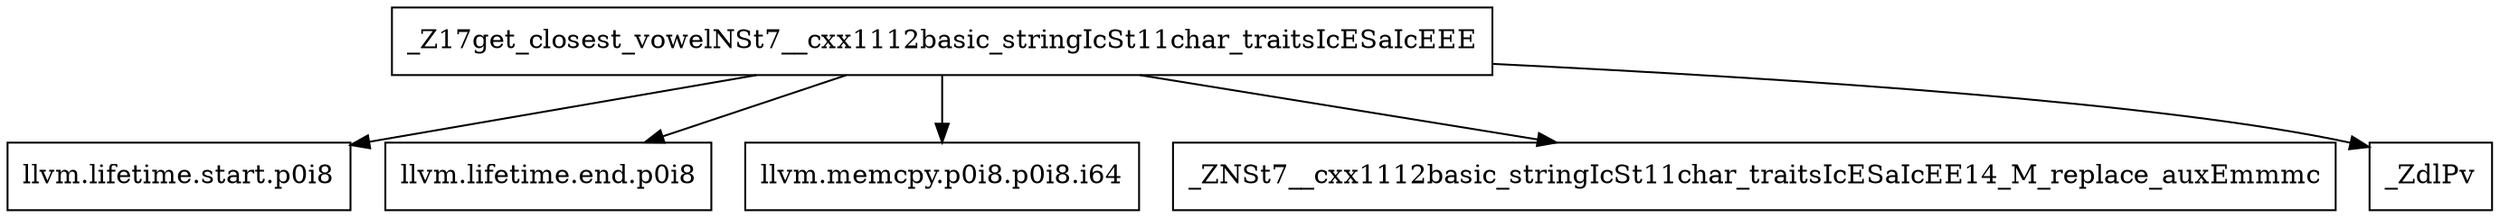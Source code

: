digraph CallGraph {
    // Nodes
    node [shape=box];
    
    // Functions
    get_closest_vowel [label="_Z17get_closest_vowelNSt7__cxx1112basic_stringIcSt11char_traitsIcESaIcEEE"];
    llvm_lifetime_start [label="llvm.lifetime.start.p0i8"];
    llvm_lifetime_end [label="llvm.lifetime.end.p0i8"];
    memcpy [label="llvm.memcpy.p0i8.p0i8.i64"];
    basic_string_replace [label="_ZNSt7__cxx1112basic_stringIcSt11char_traitsIcESaIcEE14_M_replace_auxEmmmc"];
    operator_delete [label="_ZdlPv"];

    // Edges (function calls)
    get_closest_vowel -> llvm_lifetime_start;
    get_closest_vowel -> llvm_lifetime_end;
    get_closest_vowel -> memcpy;
    get_closest_vowel -> basic_string_replace;
    get_closest_vowel -> operator_delete;
}

